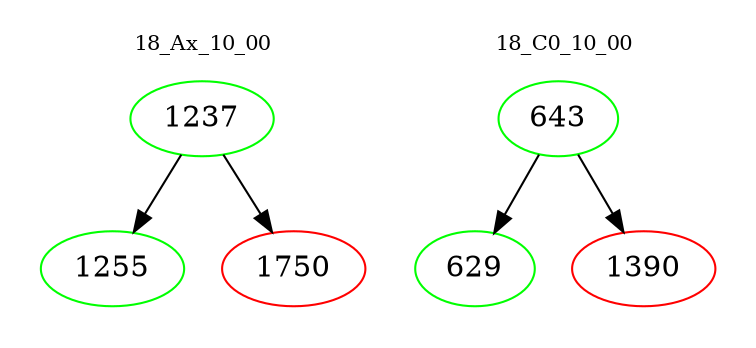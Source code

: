 digraph{
subgraph cluster_0 {
color = white
label = "18_Ax_10_00";
fontsize=10;
T0_1237 [label="1237", color="green"]
T0_1237 -> T0_1255 [color="black"]
T0_1255 [label="1255", color="green"]
T0_1237 -> T0_1750 [color="black"]
T0_1750 [label="1750", color="red"]
}
subgraph cluster_1 {
color = white
label = "18_C0_10_00";
fontsize=10;
T1_643 [label="643", color="green"]
T1_643 -> T1_629 [color="black"]
T1_629 [label="629", color="green"]
T1_643 -> T1_1390 [color="black"]
T1_1390 [label="1390", color="red"]
}
}
